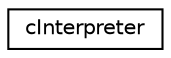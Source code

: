 digraph G
{
  edge [fontname="Helvetica",fontsize="10",labelfontname="Helvetica",labelfontsize="10"];
  node [fontname="Helvetica",fontsize="10",shape=record];
  rankdir="LR";
  Node1 [label="cInterpreter",height=0.2,width=0.4,color="black", fillcolor="white", style="filled",URL="$classcInterpreter.html"];
}
